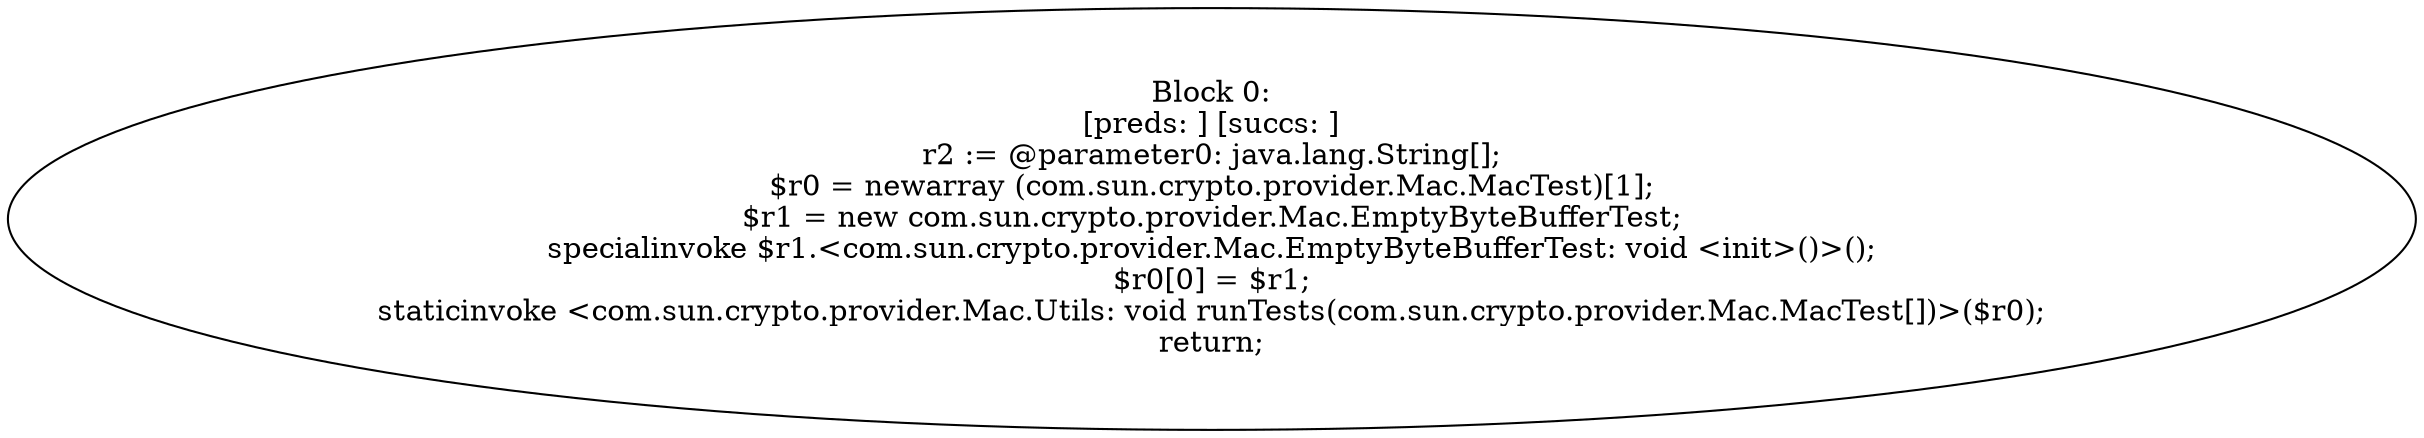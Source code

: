 digraph "unitGraph" {
    "Block 0:
[preds: ] [succs: ]
r2 := @parameter0: java.lang.String[];
$r0 = newarray (com.sun.crypto.provider.Mac.MacTest)[1];
$r1 = new com.sun.crypto.provider.Mac.EmptyByteBufferTest;
specialinvoke $r1.<com.sun.crypto.provider.Mac.EmptyByteBufferTest: void <init>()>();
$r0[0] = $r1;
staticinvoke <com.sun.crypto.provider.Mac.Utils: void runTests(com.sun.crypto.provider.Mac.MacTest[])>($r0);
return;
"
}
